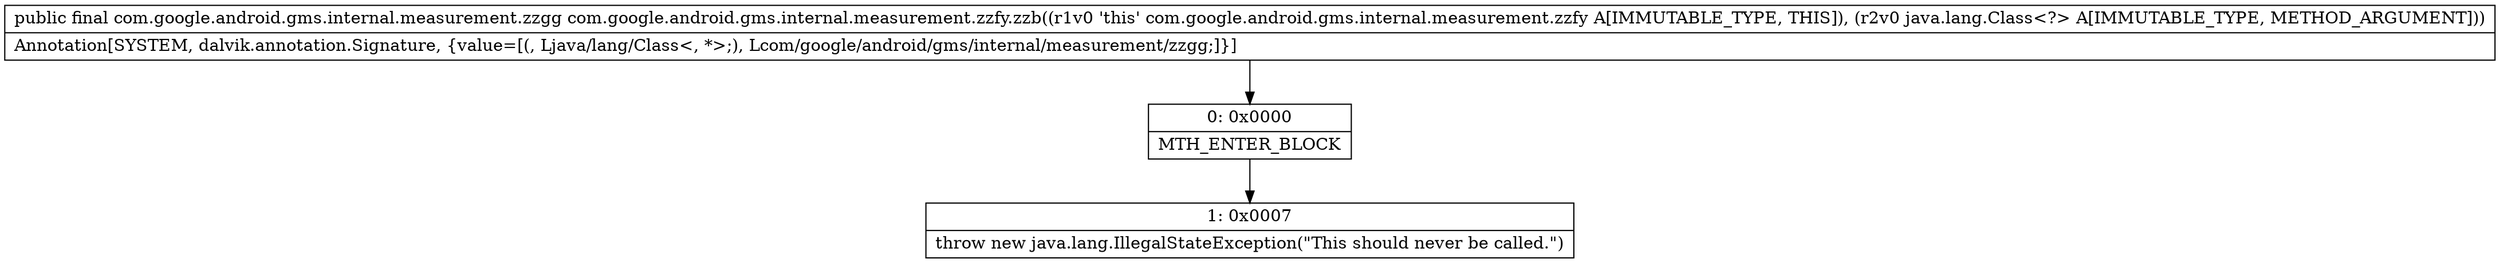 digraph "CFG forcom.google.android.gms.internal.measurement.zzfy.zzb(Ljava\/lang\/Class;)Lcom\/google\/android\/gms\/internal\/measurement\/zzgg;" {
Node_0 [shape=record,label="{0\:\ 0x0000|MTH_ENTER_BLOCK\l}"];
Node_1 [shape=record,label="{1\:\ 0x0007|throw new java.lang.IllegalStateException(\"This should never be called.\")\l}"];
MethodNode[shape=record,label="{public final com.google.android.gms.internal.measurement.zzgg com.google.android.gms.internal.measurement.zzfy.zzb((r1v0 'this' com.google.android.gms.internal.measurement.zzfy A[IMMUTABLE_TYPE, THIS]), (r2v0 java.lang.Class\<?\> A[IMMUTABLE_TYPE, METHOD_ARGUMENT]))  | Annotation[SYSTEM, dalvik.annotation.Signature, \{value=[(, Ljava\/lang\/Class\<, *\>;), Lcom\/google\/android\/gms\/internal\/measurement\/zzgg;]\}]\l}"];
MethodNode -> Node_0;
Node_0 -> Node_1;
}

